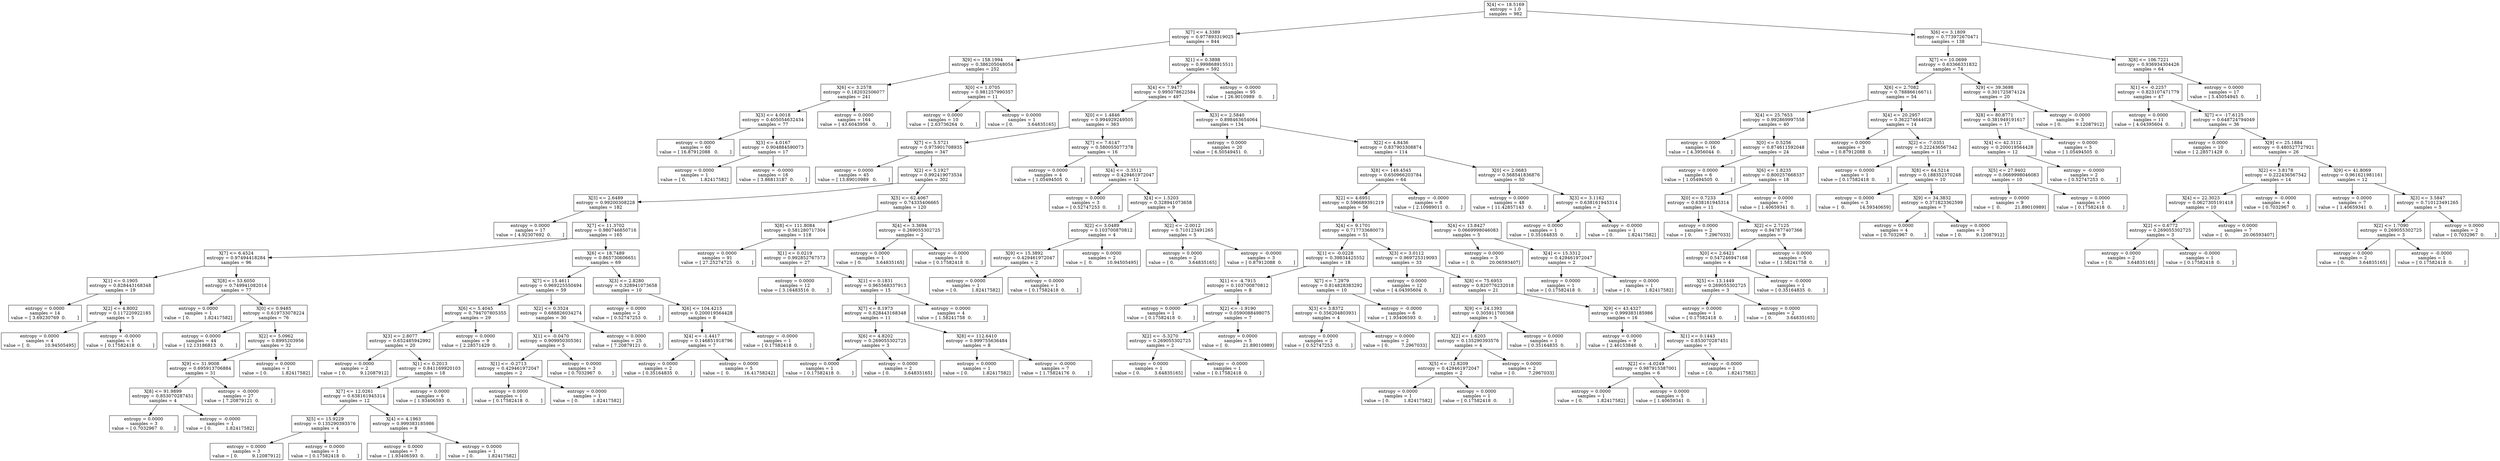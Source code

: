 digraph Tree {
0 [label="X[4] <= 18.5169\nentropy = 1.0\nsamples = 982", shape="box"] ;
1 [label="X[7] <= 4.3389\nentropy = 0.977893319025\nsamples = 844", shape="box"] ;
0 -> 1 ;
2 [label="X[9] <= 158.1994\nentropy = 0.386205048054\nsamples = 252", shape="box"] ;
1 -> 2 ;
3 [label="X[6] <= 3.2578\nentropy = 0.182032506077\nsamples = 241", shape="box"] ;
2 -> 3 ;
4 [label="X[3] <= 4.0018\nentropy = 0.405054632434\nsamples = 77", shape="box"] ;
3 -> 4 ;
5 [label="entropy = 0.0000\nsamples = 60\nvalue = [ 16.87912088   0.        ]", shape="box"] ;
4 -> 5 ;
6 [label="X[3] <= 4.0167\nentropy = 0.904884590073\nsamples = 17", shape="box"] ;
4 -> 6 ;
7 [label="entropy = 0.0000\nsamples = 1\nvalue = [ 0.          1.82417582]", shape="box"] ;
6 -> 7 ;
8 [label="entropy = -0.0000\nsamples = 16\nvalue = [ 3.86813187  0.        ]", shape="box"] ;
6 -> 8 ;
9 [label="entropy = 0.0000\nsamples = 164\nvalue = [ 43.6043956   0.       ]", shape="box"] ;
3 -> 9 ;
10 [label="X[0] <= 1.0705\nentropy = 0.981257990357\nsamples = 11", shape="box"] ;
2 -> 10 ;
11 [label="entropy = 0.0000\nsamples = 10\nvalue = [ 2.63736264  0.        ]", shape="box"] ;
10 -> 11 ;
12 [label="entropy = 0.0000\nsamples = 1\nvalue = [ 0.          3.64835165]", shape="box"] ;
10 -> 12 ;
13 [label="X[1] <= 0.3898\nentropy = 0.999868915511\nsamples = 592", shape="box"] ;
1 -> 13 ;
14 [label="X[4] <= 7.9477\nentropy = 0.995078622584\nsamples = 497", shape="box"] ;
13 -> 14 ;
15 [label="X[0] <= 1.4846\nentropy = 0.994929249505\nsamples = 363", shape="box"] ;
14 -> 15 ;
16 [label="X[7] <= 5.5721\nentropy = 0.975901708935\nsamples = 347", shape="box"] ;
15 -> 16 ;
17 [label="entropy = 0.0000\nsamples = 45\nvalue = [ 13.89010989   0.        ]", shape="box"] ;
16 -> 17 ;
18 [label="X[2] <= 5.1927\nentropy = 0.992419073534\nsamples = 302", shape="box"] ;
16 -> 18 ;
19 [label="X[3] <= 2.6489\nentropy = 0.99200308228\nsamples = 182", shape="box"] ;
18 -> 19 ;
20 [label="entropy = 0.0000\nsamples = 17\nvalue = [ 4.92307692  0.        ]", shape="box"] ;
19 -> 20 ;
21 [label="X[7] <= 11.3702\nentropy = 0.980746850716\nsamples = 165", shape="box"] ;
19 -> 21 ;
22 [label="X[7] <= 6.4524\nentropy = 0.97494418284\nsamples = 96", shape="box"] ;
21 -> 22 ;
23 [label="X[1] <= 0.1905\nentropy = 0.828443168348\nsamples = 19", shape="box"] ;
22 -> 23 ;
24 [label="entropy = 0.0000\nsamples = 14\nvalue = [ 3.69230769  0.        ]", shape="box"] ;
23 -> 24 ;
25 [label="X[2] <= 4.8002\nentropy = 0.117220922185\nsamples = 5", shape="box"] ;
23 -> 25 ;
26 [label="entropy = 0.0000\nsamples = 4\nvalue = [  0.          10.94505495]", shape="box"] ;
25 -> 26 ;
27 [label="entropy = -0.0000\nsamples = 1\nvalue = [ 0.17582418  0.        ]", shape="box"] ;
25 -> 27 ;
28 [label="X[8] <= 53.6050\nentropy = 0.749941082014\nsamples = 77", shape="box"] ;
22 -> 28 ;
29 [label="entropy = 0.0000\nsamples = 1\nvalue = [ 0.          1.82417582]", shape="box"] ;
28 -> 29 ;
30 [label="X[0] <= 0.9485\nentropy = 0.619733078224\nsamples = 76", shape="box"] ;
28 -> 30 ;
31 [label="entropy = 0.0000\nsamples = 44\nvalue = [ 12.13186813   0.        ]", shape="box"] ;
30 -> 31 ;
32 [label="X[2] <= 5.0962\nentropy = 0.8995203956\nsamples = 32", shape="box"] ;
30 -> 32 ;
33 [label="X[9] <= 31.9008\nentropy = 0.695913706884\nsamples = 31", shape="box"] ;
32 -> 33 ;
34 [label="X[8] <= 91.9899\nentropy = 0.853070287451\nsamples = 4", shape="box"] ;
33 -> 34 ;
35 [label="entropy = 0.0000\nsamples = 3\nvalue = [ 0.7032967  0.       ]", shape="box"] ;
34 -> 35 ;
36 [label="entropy = -0.0000\nsamples = 1\nvalue = [ 0.          1.82417582]", shape="box"] ;
34 -> 36 ;
37 [label="entropy = -0.0000\nsamples = 27\nvalue = [ 7.20879121  0.        ]", shape="box"] ;
33 -> 37 ;
38 [label="entropy = 0.0000\nsamples = 1\nvalue = [ 0.          1.82417582]", shape="box"] ;
32 -> 38 ;
39 [label="X[6] <= 18.7489\nentropy = 0.865730606651\nsamples = 69", shape="box"] ;
21 -> 39 ;
40 [label="X[7] <= 15.4611\nentropy = 0.969225550494\nsamples = 59", shape="box"] ;
39 -> 40 ;
41 [label="X[6] <= 5.4045\nentropy = 0.794707805355\nsamples = 29", shape="box"] ;
40 -> 41 ;
42 [label="X[3] <= 2.8077\nentropy = 0.652485942992\nsamples = 20", shape="box"] ;
41 -> 42 ;
43 [label="entropy = 0.0000\nsamples = 2\nvalue = [ 0.          9.12087912]", shape="box"] ;
42 -> 43 ;
44 [label="X[1] <= 0.2013\nentropy = 0.841169920103\nsamples = 18", shape="box"] ;
42 -> 44 ;
45 [label="X[7] <= 12.0261\nentropy = 0.638161945314\nsamples = 12", shape="box"] ;
44 -> 45 ;
46 [label="X[5] <= 15.9229\nentropy = 0.135290393576\nsamples = 4", shape="box"] ;
45 -> 46 ;
47 [label="entropy = 0.0000\nsamples = 3\nvalue = [ 0.          9.12087912]", shape="box"] ;
46 -> 47 ;
48 [label="entropy = 0.0000\nsamples = 1\nvalue = [ 0.17582418  0.        ]", shape="box"] ;
46 -> 48 ;
49 [label="X[4] <= 4.1963\nentropy = 0.999383185986\nsamples = 8", shape="box"] ;
45 -> 49 ;
50 [label="entropy = 0.0000\nsamples = 7\nvalue = [ 1.93406593  0.        ]", shape="box"] ;
49 -> 50 ;
51 [label="entropy = 0.0000\nsamples = 1\nvalue = [ 0.          1.82417582]", shape="box"] ;
49 -> 51 ;
52 [label="entropy = 0.0000\nsamples = 6\nvalue = [ 1.93406593  0.        ]", shape="box"] ;
44 -> 52 ;
53 [label="entropy = 0.0000\nsamples = 9\nvalue = [ 2.28571429  0.        ]", shape="box"] ;
41 -> 53 ;
54 [label="X[2] <= 0.3524\nentropy = 0.688826034274\nsamples = 30", shape="box"] ;
40 -> 54 ;
55 [label="X[1] <= -0.0470\nentropy = 0.909950305361\nsamples = 5", shape="box"] ;
54 -> 55 ;
56 [label="X[1] <= -0.2713\nentropy = 0.429461972047\nsamples = 2", shape="box"] ;
55 -> 56 ;
57 [label="entropy = 0.0000\nsamples = 1\nvalue = [ 0.17582418  0.        ]", shape="box"] ;
56 -> 57 ;
58 [label="entropy = 0.0000\nsamples = 1\nvalue = [ 0.          1.82417582]", shape="box"] ;
56 -> 58 ;
59 [label="entropy = 0.0000\nsamples = 3\nvalue = [ 0.7032967  0.       ]", shape="box"] ;
55 -> 59 ;
60 [label="entropy = 0.0000\nsamples = 25\nvalue = [ 7.20879121  0.        ]", shape="box"] ;
54 -> 60 ;
61 [label="X[3] <= 2.8280\nentropy = 0.328941073658\nsamples = 10", shape="box"] ;
39 -> 61 ;
62 [label="entropy = 0.0000\nsamples = 2\nvalue = [ 0.52747253  0.        ]", shape="box"] ;
61 -> 62 ;
63 [label="X[6] <= 104.4215\nentropy = 0.200019564428\nsamples = 8", shape="box"] ;
61 -> 63 ;
64 [label="X[4] <= -1.4417\nentropy = 0.146851918796\nsamples = 7", shape="box"] ;
63 -> 64 ;
65 [label="entropy = 0.0000\nsamples = 2\nvalue = [ 0.35164835  0.        ]", shape="box"] ;
64 -> 65 ;
66 [label="entropy = 0.0000\nsamples = 5\nvalue = [  0.          16.41758242]", shape="box"] ;
64 -> 66 ;
67 [label="entropy = -0.0000\nsamples = 1\nvalue = [ 0.17582418  0.        ]", shape="box"] ;
63 -> 67 ;
68 [label="X[5] <= 62.4067\nentropy = 0.74335406665\nsamples = 120", shape="box"] ;
18 -> 68 ;
69 [label="X[8] <= 111.8084\nentropy = 0.581280717304\nsamples = 118", shape="box"] ;
68 -> 69 ;
70 [label="entropy = 0.0000\nsamples = 91\nvalue = [ 27.25274725   0.        ]", shape="box"] ;
69 -> 70 ;
71 [label="X[1] <= 0.0219\nentropy = 0.992852767573\nsamples = 27", shape="box"] ;
69 -> 71 ;
72 [label="entropy = 0.0000\nsamples = 12\nvalue = [ 3.16483516  0.        ]", shape="box"] ;
71 -> 72 ;
73 [label="X[1] <= 0.1831\nentropy = 0.965568337913\nsamples = 15", shape="box"] ;
71 -> 73 ;
74 [label="X[7] <= 8.1973\nentropy = 0.828443168348\nsamples = 11", shape="box"] ;
73 -> 74 ;
75 [label="X[6] <= 4.8202\nentropy = 0.269055302725\nsamples = 3", shape="box"] ;
74 -> 75 ;
76 [label="entropy = 0.0000\nsamples = 1\nvalue = [ 0.17582418  0.        ]", shape="box"] ;
75 -> 76 ;
77 [label="entropy = 0.0000\nsamples = 2\nvalue = [ 0.          3.64835165]", shape="box"] ;
75 -> 77 ;
78 [label="X[8] <= 112.6410\nentropy = 0.999755636484\nsamples = 8", shape="box"] ;
74 -> 78 ;
79 [label="entropy = 0.0000\nsamples = 1\nvalue = [ 0.          1.82417582]", shape="box"] ;
78 -> 79 ;
80 [label="entropy = -0.0000\nsamples = 7\nvalue = [ 1.75824176  0.        ]", shape="box"] ;
78 -> 80 ;
81 [label="entropy = 0.0000\nsamples = 4\nvalue = [ 1.58241758  0.        ]", shape="box"] ;
73 -> 81 ;
82 [label="X[4] <= 3.3694\nentropy = 0.269055302725\nsamples = 2", shape="box"] ;
68 -> 82 ;
83 [label="entropy = 0.0000\nsamples = 1\nvalue = [ 0.          3.64835165]", shape="box"] ;
82 -> 83 ;
84 [label="entropy = -0.0000\nsamples = 1\nvalue = [ 0.17582418  0.        ]", shape="box"] ;
82 -> 84 ;
85 [label="X[7] <= 7.6147\nentropy = 0.580055077378\nsamples = 16", shape="box"] ;
15 -> 85 ;
86 [label="entropy = 0.0000\nsamples = 4\nvalue = [ 1.05494505  0.        ]", shape="box"] ;
85 -> 86 ;
87 [label="X[4] <= -3.3512\nentropy = 0.429461972047\nsamples = 12", shape="box"] ;
85 -> 87 ;
88 [label="entropy = 0.0000\nsamples = 3\nvalue = [ 0.52747253  0.        ]", shape="box"] ;
87 -> 88 ;
89 [label="X[4] <= 1.5203\nentropy = 0.328941073658\nsamples = 9", shape="box"] ;
87 -> 89 ;
90 [label="X[2] <= 3.0489\nentropy = 0.103700870812\nsamples = 4", shape="box"] ;
89 -> 90 ;
91 [label="X[9] <= 15.3892\nentropy = 0.429461972047\nsamples = 2", shape="box"] ;
90 -> 91 ;
92 [label="entropy = 0.0000\nsamples = 1\nvalue = [ 0.          1.82417582]", shape="box"] ;
91 -> 92 ;
93 [label="entropy = 0.0000\nsamples = 1\nvalue = [ 0.17582418  0.        ]", shape="box"] ;
91 -> 93 ;
94 [label="entropy = 0.0000\nsamples = 2\nvalue = [  0.          10.94505495]", shape="box"] ;
90 -> 94 ;
95 [label="X[2] <= -2.0012\nentropy = 0.710123491265\nsamples = 5", shape="box"] ;
89 -> 95 ;
96 [label="entropy = 0.0000\nsamples = 2\nvalue = [ 0.          3.64835165]", shape="box"] ;
95 -> 96 ;
97 [label="entropy = -0.0000\nsamples = 3\nvalue = [ 0.87912088  0.        ]", shape="box"] ;
95 -> 97 ;
98 [label="X[3] <= 2.5840\nentropy = 0.898463654064\nsamples = 134", shape="box"] ;
14 -> 98 ;
99 [label="entropy = 0.0000\nsamples = 20\nvalue = [ 6.50549451  0.        ]", shape="box"] ;
98 -> 99 ;
100 [label="X[2] <= 4.8436\nentropy = 0.837903308874\nsamples = 114", shape="box"] ;
98 -> 100 ;
101 [label="X[8] <= 149.4545\nentropy = 0.650966203784\nsamples = 64", shape="box"] ;
100 -> 101 ;
102 [label="X[2] <= 4.6951\nentropy = 0.596689391219\nsamples = 56", shape="box"] ;
101 -> 102 ;
103 [label="X[4] <= 9.1701\nentropy = 0.717733680073\nsamples = 51", shape="box"] ;
102 -> 103 ;
104 [label="X[1] <= -0.0228\nentropy = 0.39834425552\nsamples = 18", shape="box"] ;
103 -> 104 ;
105 [label="X[1] <= -4.7915\nentropy = 0.103700870812\nsamples = 8", shape="box"] ;
104 -> 105 ;
106 [label="entropy = 0.0000\nsamples = 1\nvalue = [ 0.17582418  0.        ]", shape="box"] ;
105 -> 106 ;
107 [label="X[2] <= -1.9190\nentropy = 0.0590088498075\nsamples = 7", shape="box"] ;
105 -> 107 ;
108 [label="X[2] <= -5.3270\nentropy = 0.269055302725\nsamples = 2", shape="box"] ;
107 -> 108 ;
109 [label="entropy = 0.0000\nsamples = 1\nvalue = [ 0.          3.64835165]", shape="box"] ;
108 -> 109 ;
110 [label="entropy = -0.0000\nsamples = 1\nvalue = [ 0.17582418  0.        ]", shape="box"] ;
108 -> 110 ;
111 [label="entropy = 0.0000\nsamples = 5\nvalue = [  0.          21.89010989]", shape="box"] ;
107 -> 111 ;
112 [label="X[7] <= 7.2979\nentropy = 0.814828383292\nsamples = 10", shape="box"] ;
104 -> 112 ;
113 [label="X[3] <= 3.8372\nentropy = 0.356204803931\nsamples = 4", shape="box"] ;
112 -> 113 ;
114 [label="entropy = 0.0000\nsamples = 2\nvalue = [ 0.52747253  0.        ]", shape="box"] ;
113 -> 114 ;
115 [label="entropy = 0.0000\nsamples = 2\nvalue = [ 0.         7.2967033]", shape="box"] ;
113 -> 115 ;
116 [label="entropy = -0.0000\nsamples = 6\nvalue = [ 1.93406593  0.        ]", shape="box"] ;
112 -> 116 ;
117 [label="X[3] <= 3.0112\nentropy = 0.969725319093\nsamples = 33", shape="box"] ;
103 -> 117 ;
118 [label="entropy = 0.0000\nsamples = 12\nvalue = [ 4.04395604  0.        ]", shape="box"] ;
117 -> 118 ;
119 [label="X[8] <= 75.6953\nentropy = 0.820776232018\nsamples = 21", shape="box"] ;
117 -> 119 ;
120 [label="X[9] <= 24.1393\nentropy = 0.305911700368\nsamples = 5", shape="box"] ;
119 -> 120 ;
121 [label="X[2] <= 1.6203\nentropy = 0.135290393576\nsamples = 4", shape="box"] ;
120 -> 121 ;
122 [label="X[5] <= -12.8209\nentropy = 0.429461972047\nsamples = 2", shape="box"] ;
121 -> 122 ;
123 [label="entropy = 0.0000\nsamples = 1\nvalue = [ 0.          1.82417582]", shape="box"] ;
122 -> 123 ;
124 [label="entropy = 0.0000\nsamples = 1\nvalue = [ 0.17582418  0.        ]", shape="box"] ;
122 -> 124 ;
125 [label="entropy = 0.0000\nsamples = 2\nvalue = [ 0.         7.2967033]", shape="box"] ;
121 -> 125 ;
126 [label="entropy = 0.0000\nsamples = 1\nvalue = [ 0.35164835  0.        ]", shape="box"] ;
120 -> 126 ;
127 [label="X[9] <= 43.4327\nentropy = 0.999383185986\nsamples = 16", shape="box"] ;
119 -> 127 ;
128 [label="entropy = 0.0000\nsamples = 9\nvalue = [ 2.46153846  0.        ]", shape="box"] ;
127 -> 128 ;
129 [label="X[1] <= 0.1443\nentropy = 0.853070287451\nsamples = 7", shape="box"] ;
127 -> 129 ;
130 [label="X[2] <= -4.0249\nentropy = 0.987915387001\nsamples = 6", shape="box"] ;
129 -> 130 ;
131 [label="entropy = 0.0000\nsamples = 1\nvalue = [ 0.          1.82417582]", shape="box"] ;
130 -> 131 ;
132 [label="entropy = 0.0000\nsamples = 5\nvalue = [ 1.40659341  0.        ]", shape="box"] ;
130 -> 132 ;
133 [label="entropy = -0.0000\nsamples = 1\nvalue = [ 0.          1.82417582]", shape="box"] ;
129 -> 133 ;
134 [label="X[4] <= 13.8427\nentropy = 0.0669998046083\nsamples = 5", shape="box"] ;
102 -> 134 ;
135 [label="entropy = 0.0000\nsamples = 3\nvalue = [  0.          20.06593407]", shape="box"] ;
134 -> 135 ;
136 [label="X[4] <= 15.3312\nentropy = 0.429461972047\nsamples = 2", shape="box"] ;
134 -> 136 ;
137 [label="entropy = 0.0000\nsamples = 1\nvalue = [ 0.17582418  0.        ]", shape="box"] ;
136 -> 137 ;
138 [label="entropy = 0.0000\nsamples = 1\nvalue = [ 0.          1.82417582]", shape="box"] ;
136 -> 138 ;
139 [label="entropy = -0.0000\nsamples = 8\nvalue = [ 2.10989011  0.        ]", shape="box"] ;
101 -> 139 ;
140 [label="X[0] <= 2.0683\nentropy = 0.568541836876\nsamples = 50", shape="box"] ;
100 -> 140 ;
141 [label="entropy = 0.0000\nsamples = 48\nvalue = [ 11.42857143   0.        ]", shape="box"] ;
140 -> 141 ;
142 [label="X[3] <= 3.1162\nentropy = 0.638161945314\nsamples = 2", shape="box"] ;
140 -> 142 ;
143 [label="entropy = 0.0000\nsamples = 1\nvalue = [ 0.35164835  0.        ]", shape="box"] ;
142 -> 143 ;
144 [label="entropy = -0.0000\nsamples = 1\nvalue = [ 0.          1.82417582]", shape="box"] ;
142 -> 144 ;
145 [label="entropy = -0.0000\nsamples = 95\nvalue = [ 26.9010989   0.       ]", shape="box"] ;
13 -> 145 ;
146 [label="X[6] <= 3.1809\nentropy = 0.773972670471\nsamples = 138", shape="box"] ;
0 -> 146 ;
147 [label="X[7] <= 10.0699\nentropy = 0.63366331832\nsamples = 74", shape="box"] ;
146 -> 147 ;
148 [label="X[6] <= 2.7082\nentropy = 0.788866166711\nsamples = 54", shape="box"] ;
147 -> 148 ;
149 [label="X[4] <= 25.7653\nentropy = 0.992869997558\nsamples = 40", shape="box"] ;
148 -> 149 ;
150 [label="entropy = 0.0000\nsamples = 16\nvalue = [ 4.3956044  0.       ]", shape="box"] ;
149 -> 150 ;
151 [label="X[0] <= 0.5256\nentropy = 0.874611592048\nsamples = 24", shape="box"] ;
149 -> 151 ;
152 [label="entropy = 0.0000\nsamples = 6\nvalue = [ 1.05494505  0.        ]", shape="box"] ;
151 -> 152 ;
153 [label="X[6] <= 1.8235\nentropy = 0.800257668337\nsamples = 18", shape="box"] ;
151 -> 153 ;
154 [label="X[0] <= 0.7233\nentropy = 0.638161945314\nsamples = 11", shape="box"] ;
153 -> 154 ;
155 [label="entropy = 0.0000\nsamples = 2\nvalue = [ 0.         7.2967033]", shape="box"] ;
154 -> 155 ;
156 [label="X[2] <= 2.7125\nentropy = 0.947877407366\nsamples = 9", shape="box"] ;
154 -> 156 ;
157 [label="X[0] <= 2.6421\nentropy = 0.547246947168\nsamples = 4", shape="box"] ;
156 -> 157 ;
158 [label="X[5] <= 13.1449\nentropy = 0.269055302725\nsamples = 3", shape="box"] ;
157 -> 158 ;
159 [label="entropy = 0.0000\nsamples = 1\nvalue = [ 0.17582418  0.        ]", shape="box"] ;
158 -> 159 ;
160 [label="entropy = 0.0000\nsamples = 2\nvalue = [ 0.          3.64835165]", shape="box"] ;
158 -> 160 ;
161 [label="entropy = -0.0000\nsamples = 1\nvalue = [ 0.35164835  0.        ]", shape="box"] ;
157 -> 161 ;
162 [label="entropy = 0.0000\nsamples = 5\nvalue = [ 1.58241758  0.        ]", shape="box"] ;
156 -> 162 ;
163 [label="entropy = 0.0000\nsamples = 7\nvalue = [ 1.40659341  0.        ]", shape="box"] ;
153 -> 163 ;
164 [label="X[4] <= 20.2957\nentropy = 0.362274644028\nsamples = 14", shape="box"] ;
148 -> 164 ;
165 [label="entropy = 0.0000\nsamples = 3\nvalue = [ 0.87912088  0.        ]", shape="box"] ;
164 -> 165 ;
166 [label="X[2] <= -7.0351\nentropy = 0.222436567542\nsamples = 11", shape="box"] ;
164 -> 166 ;
167 [label="entropy = 0.0000\nsamples = 1\nvalue = [ 0.17582418  0.        ]", shape="box"] ;
166 -> 167 ;
168 [label="X[8] <= 64.5214\nentropy = 0.188352370248\nsamples = 10", shape="box"] ;
166 -> 168 ;
169 [label="entropy = 0.0000\nsamples = 3\nvalue = [  0.          14.59340659]", shape="box"] ;
168 -> 169 ;
170 [label="X[9] <= 34.3832\nentropy = 0.371823362599\nsamples = 7", shape="box"] ;
168 -> 170 ;
171 [label="entropy = 0.0000\nsamples = 4\nvalue = [ 0.7032967  0.       ]", shape="box"] ;
170 -> 171 ;
172 [label="entropy = 0.0000\nsamples = 3\nvalue = [ 0.          9.12087912]", shape="box"] ;
170 -> 172 ;
173 [label="X[9] <= 39.3698\nentropy = 0.301725874124\nsamples = 20", shape="box"] ;
147 -> 173 ;
174 [label="X[8] <= 80.8771\nentropy = 0.381949191617\nsamples = 17", shape="box"] ;
173 -> 174 ;
175 [label="X[4] <= 42.3112\nentropy = 0.200019564428\nsamples = 12", shape="box"] ;
174 -> 175 ;
176 [label="X[5] <= 27.9402\nentropy = 0.0669998046083\nsamples = 10", shape="box"] ;
175 -> 176 ;
177 [label="entropy = 0.0000\nsamples = 9\nvalue = [  0.          21.89010989]", shape="box"] ;
176 -> 177 ;
178 [label="entropy = 0.0000\nsamples = 1\nvalue = [ 0.17582418  0.        ]", shape="box"] ;
176 -> 178 ;
179 [label="entropy = -0.0000\nsamples = 2\nvalue = [ 0.52747253  0.        ]", shape="box"] ;
175 -> 179 ;
180 [label="entropy = 0.0000\nsamples = 5\nvalue = [ 1.05494505  0.        ]", shape="box"] ;
174 -> 180 ;
181 [label="entropy = -0.0000\nsamples = 3\nvalue = [ 0.          9.12087912]", shape="box"] ;
173 -> 181 ;
182 [label="X[8] <= 106.7221\nentropy = 0.936934304426\nsamples = 64", shape="box"] ;
146 -> 182 ;
183 [label="X[1] <= -0.2257\nentropy = 0.823107471779\nsamples = 47", shape="box"] ;
182 -> 183 ;
184 [label="entropy = 0.0000\nsamples = 11\nvalue = [ 4.04395604  0.        ]", shape="box"] ;
183 -> 184 ;
185 [label="X[7] <= -17.6125\nentropy = 0.648724794049\nsamples = 36", shape="box"] ;
183 -> 185 ;
186 [label="entropy = 0.0000\nsamples = 10\nvalue = [ 2.28571429  0.        ]", shape="box"] ;
185 -> 186 ;
187 [label="X[9] <= 25.1884\nentropy = 0.480527727921\nsamples = 26", shape="box"] ;
185 -> 187 ;
188 [label="X[2] <= 3.8178\nentropy = 0.222436567542\nsamples = 14", shape="box"] ;
187 -> 188 ;
189 [label="X[4] <= 22.3023\nentropy = 0.0627305191418\nsamples = 10", shape="box"] ;
188 -> 189 ;
190 [label="X[2] <= 0.6772\nentropy = 0.269055302725\nsamples = 3", shape="box"] ;
189 -> 190 ;
191 [label="entropy = 0.0000\nsamples = 2\nvalue = [ 0.          3.64835165]", shape="box"] ;
190 -> 191 ;
192 [label="entropy = -0.0000\nsamples = 1\nvalue = [ 0.17582418  0.        ]", shape="box"] ;
190 -> 192 ;
193 [label="entropy = 0.0000\nsamples = 7\nvalue = [  0.          20.06593407]", shape="box"] ;
189 -> 193 ;
194 [label="entropy = -0.0000\nsamples = 4\nvalue = [ 0.7032967  0.       ]", shape="box"] ;
188 -> 194 ;
195 [label="X[9] <= 41.8069\nentropy = 0.961621981161\nsamples = 12", shape="box"] ;
187 -> 195 ;
196 [label="entropy = 0.0000\nsamples = 7\nvalue = [ 1.40659341  0.        ]", shape="box"] ;
195 -> 196 ;
197 [label="X[3] <= 3.5847\nentropy = 0.710123491265\nsamples = 5", shape="box"] ;
195 -> 197 ;
198 [label="X[2] <= 1.7090\nentropy = 0.269055302725\nsamples = 3", shape="box"] ;
197 -> 198 ;
199 [label="entropy = 0.0000\nsamples = 2\nvalue = [ 0.          3.64835165]", shape="box"] ;
198 -> 199 ;
200 [label="entropy = -0.0000\nsamples = 1\nvalue = [ 0.17582418  0.        ]", shape="box"] ;
198 -> 200 ;
201 [label="entropy = 0.0000\nsamples = 2\nvalue = [ 0.7032967  0.       ]", shape="box"] ;
197 -> 201 ;
202 [label="entropy = 0.0000\nsamples = 17\nvalue = [ 5.45054945  0.        ]", shape="box"] ;
182 -> 202 ;
}
